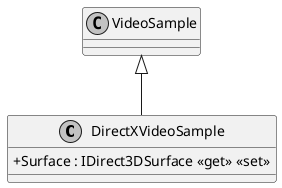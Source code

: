 @startuml
skinparam monochrome true
skinparam classAttributeIconSize 0

!startsub default
class DirectXVideoSample {
    + Surface : IDirect3DSurface <<get>> <<set>>
}
!endsub
VideoSample <|-- DirectXVideoSample
@enduml
